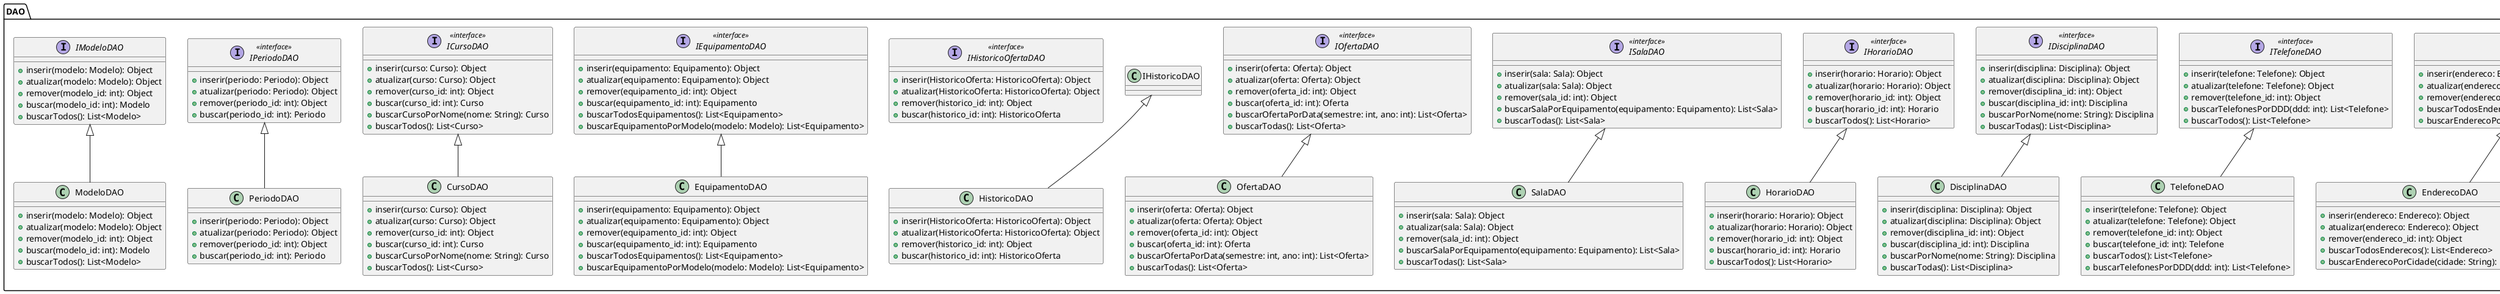@startuml trabalho_engenharia_dao

package "DAO" {
    interface IPessoaDAO << interface >>{
        + inserir(pessoa: Pessoa): Object
        + atualizar(pessoa: Pessoa): Object
        + remover(pessoa_id: int): Object
        + buscar(pessoa_id: int): Pessoa
    }

    IPessoaDAO <|-- AlunoDAO
    class AlunoDAO {
        + inserir(aluno: Aluno): Object
        + atualizarDados(aluno: Aluno): Object
        + remover(aluno_id: int): Object
        + buscar(aluno_id: int): Aluno
        + buscarTodos(): List<Aluno>
        + buscarPorCPF(cpf: String): Aluno
        + buscarAlunoPorAno(ano: int): List<Aluno>
    }

    IPessoaDAO <|-- ProfessorDAO
    class ProfessorDAO {
        + inserir(professor: Professor): Object
        + atualizarDados(professor: Professor): Object
        + remover(professor_id: int): Object
        + buscar(professor_id: int): Professor
        + buscarTodos(): List<Professor>
    }

    IEnderecoDAO <|-- EnderecoDAO
    interface IEnderecoDAO <<interface>>{
        + inserir(endereco: Endereco): Object
        + atualizar(endereco: Endereco): Object
        + remover(endereco_id: int): Object
        + buscarTodosEnderecos(): List<Endereco>
        + buscarEnderecoPorCidade(cidade: String): List<Endereco>
    }

    class EnderecoDAO {
        + inserir(endereco: Endereco): Object
        + atualizar(endereco: Endereco): Object
        + remover(endereco_id: int): Object
        + buscarTodosEnderecos(): List<Endereco>
        + buscarEnderecoPorCidade(cidade: String): List<Endereco>
    }

    ITelefoneDAO <|-- TelefoneDAO
    interface ITelefoneDAO <<interface>> {
        + inserir(telefone: Telefone): Object
        + atualizar(telefone: Telefone): Object
        + remover(telefone_id: int): Object
        + buscarTelefonesPorDDD(ddd: int): List<Telefone>
        + buscarTodos(): List<Telefone>
    }

    class TelefoneDAO {
        + inserir(telefone: Telefone): Object
        + atualizar(telefone: Telefone): Object
        + remover(telefone_id: int): Object
        + buscar(telefone_id: int): Telefone
        + buscarTodos(): List<Telefone>
        + buscarTelefonesPorDDD(ddd: int): List<Telefone>
    }

    IDisciplinaDAO <|-- DisciplinaDAO
    interface IDisciplinaDAO <<interface>> {
        + inserir(disciplina: Disciplina): Object
        + atualizar(disciplina: Disciplina): Object
        + remover(disciplina_id: int): Object
        + buscar(disciplina_id: int): Disciplina
        + buscarPorNome(nome: String): Disciplina
        + buscarTodas(): List<Disciplina>
    }

    class DisciplinaDAO {
        + inserir(disciplina: Disciplina): Object
        + atualizar(disciplina: Disciplina): Object
        + remover(disciplina_id: int): Object
        + buscar(disciplina_id: int): Disciplina
        + buscarPorNome(nome: String): Disciplina
        + buscarTodas(): List<Disciplina>
    }

    IHorarioDAO <|-- HorarioDAO
    interface IHorarioDAO <<interface>>{
        + inserir(horario: Horario): Object
        + atualizar(horario: Horario): Object
        + remover(horario_id: int): Object
        + buscar(horario_id: int): Horario
        + buscarTodos(): List<Horario>
    }

    class HorarioDAO {
        + inserir(horario: Horario): Object
        + atualizar(horario: Horario): Object
        + remover(horario_id: int): Object
        + buscar(horario_id: int): Horario
        + buscarTodos(): List<Horario>
    }

    ISalaDAO <|-- SalaDAO
    interface ISalaDAO <<interface>> {
        + inserir(sala: Sala): Object
        + atualizar(sala: Sala): Object
        + remover(sala_id: int): Object
        + buscarSalaPorEquipamento(equipamento: Equipamento): List<Sala>
        + buscarTodas(): List<Sala>
    }

    class SalaDAO {
        + inserir(sala: Sala): Object
        + atualizar(sala: Sala): Object
        + remover(sala_id: int): Object
        + buscarSalaPorEquipamento(equipamento: Equipamento): List<Sala>
        + buscarTodas(): List<Sala>
    }

    IOfertaDAO <|-- OfertaDAO
    interface IOfertaDAO <<interface>> {
        + inserir(oferta: Oferta): Object
        + atualizar(oferta: Oferta): Object
        + remover(oferta_id: int): Object
        + buscar(oferta_id: int): Oferta
        + buscarOfertaPorData(semestre: int, ano: int): List<Oferta>
        + buscarTodas(): List<Oferta>
    }

    class OfertaDAO {
        + inserir(oferta: Oferta): Object
        + atualizar(oferta: Oferta): Object
        + remover(oferta_id: int): Object
        + buscar(oferta_id: int): Oferta
        + buscarOfertaPorData(semestre: int, ano: int): List<Oferta>
        + buscarTodas(): List<Oferta>
    }

    IHistoricoDAO <|-- HistoricoDAO
    interface IHistoricoOfertaDAO <<interface>>{
        + inserir(HistoricoOferta: HistoricoOferta): Object
        + atualizar(HistoricoOferta: HistoricoOferta): Object
        + remover(historico_id: int): Object
        + buscar(historico_id: int): HistoricoOferta
    }

    class HistoricoDAO {
        + inserir(HistoricoOferta: HistoricoOferta): Object
        + atualizar(HistoricoOferta: HistoricoOferta): Object
        + remover(historico_id: int): Object
        + buscar(historico_id: int): HistoricoOferta
    }

    IEquipamentoDAO <|-- EquipamentoDAO
    interface IEquipamentoDAO <<interface>>{
        + inserir(equipamento: Equipamento): Object
        + atualizar(equipamento: Equipamento): Object
        + remover(equipamento_id: int): Object
        + buscar(equipamento_id: int): Equipamento
        + buscarTodosEquipamentos(): List<Equipamento>
        + buscarEquipamentoPorModelo(modelo: Modelo): List<Equipamento>
    }

    class EquipamentoDAO {
        + inserir(equipamento: Equipamento): Object
        + atualizar(equipamento: Equipamento): Object
        + remover(equipamento_id: int): Object
        + buscar(equipamento_id: int): Equipamento
        + buscarTodosEquipamentos(): List<Equipamento>
        + buscarEquipamentoPorModelo(modelo: Modelo): List<Equipamento>
    }

    ICursoDAO <|-- CursoDAO
    interface ICursoDAO <<interface>>{
        + inserir(curso: Curso): Object
        + atualizar(curso: Curso): Object
        + remover(curso_id: int): Object
        + buscar(curso_id: int): Curso
        + buscarCursoPorNome(nome: String): Curso
        + buscarTodos(): List<Curso>
    }

    class CursoDAO {
        + inserir(curso: Curso): Object
        + atualizar(curso: Curso): Object
        + remover(curso_id: int): Object
        + buscar(curso_id: int): Curso
        + buscarCursoPorNome(nome: String): Curso
        + buscarTodos(): List<Curso>
    }

    IPeriodoDAO <|-- PeriodoDAO
    interface IPeriodoDAO <<interface>>{
        + inserir(periodo: Periodo): Object
        + atualizar(periodo: Periodo): Object
        + remover(periodo_id: int): Object
        + buscar(periodo_id: int): Periodo
    }

    class PeriodoDAO {
        + inserir(periodo: Periodo): Object
        + atualizar(periodo: Periodo): Object
        + remover(periodo_id: int): Object
        + buscar(periodo_id: int): Periodo
    }

    IModeloDAO <|-- ModeloDAO
    interface IModeloDAO {
        + inserir(modelo: Modelo): Object
        + atualizar(modelo: Modelo): Object
        + remover(modelo_id: int): Object
        + buscar(modelo_id: int): Modelo
        + buscarTodos(): List<Modelo>
    }

    class ModeloDAO {
        + inserir(modelo: Modelo): Object
        + atualizar(modelo: Modelo): Object
        + remover(modelo_id: int): Object
        + buscar(modelo_id: int): Modelo
        + buscarTodos(): List<Modelo>
    }
}

@enduml